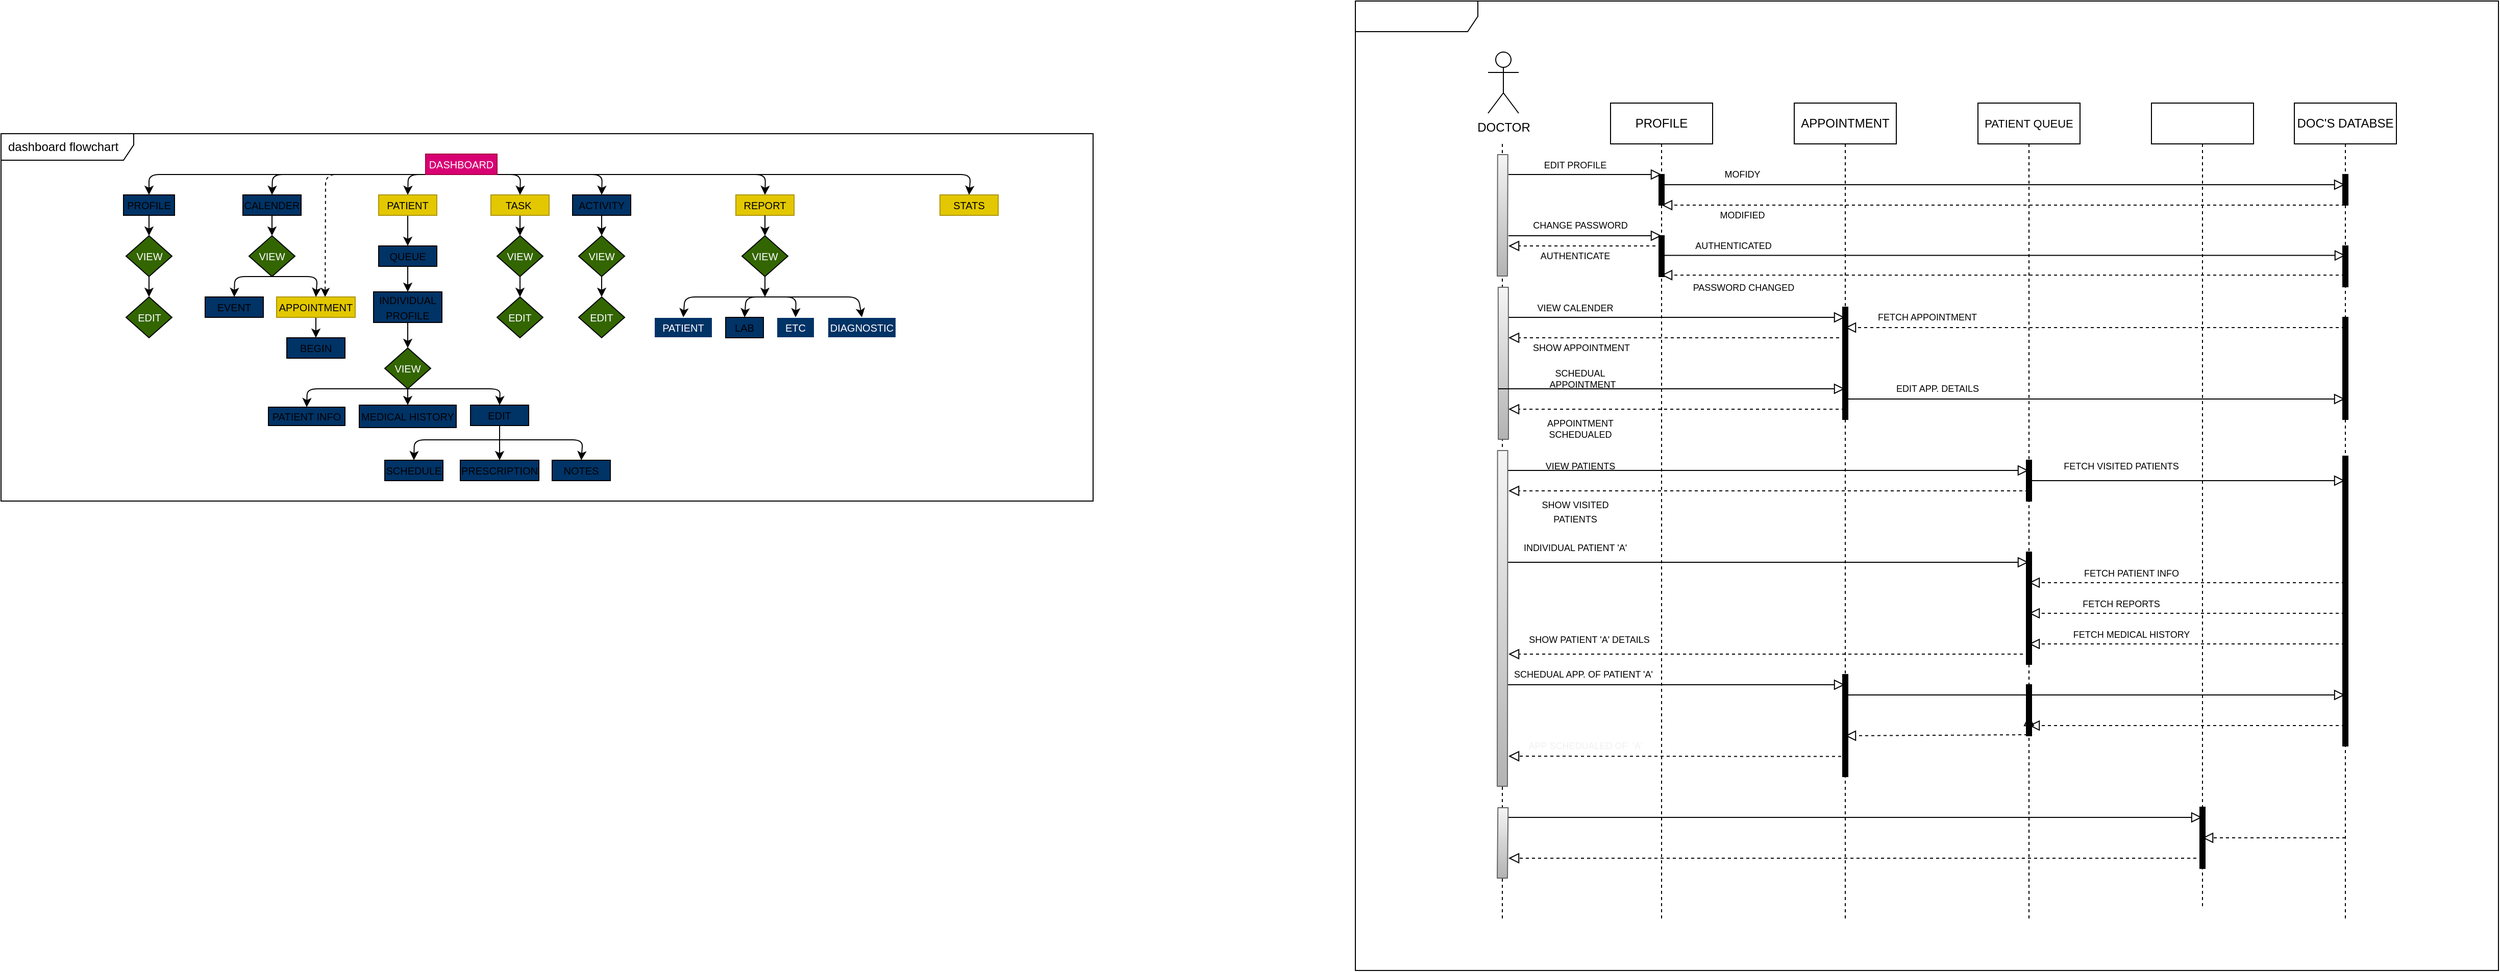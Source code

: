 <mxfile>
    <diagram id="nLoT0ighX-ZYQnMHNk7I" name="Page-1">
        <mxGraphModel dx="2332" dy="2228" grid="1" gridSize="10" guides="1" tooltips="1" connect="1" arrows="1" fold="1" page="0" pageScale="1" pageWidth="963" pageHeight="728" math="0" shadow="0">
            <root>
                <mxCell id="0"/>
                <mxCell id="1" parent="0"/>
                <mxCell id="175" value="" style="group" parent="1" vertex="1" connectable="0">
                    <mxGeometry x="80" y="30" width="1070" height="360" as="geometry"/>
                </mxCell>
                <mxCell id="41" value="" style="group" parent="175" vertex="1" connectable="0">
                    <mxGeometry width="1070" height="360" as="geometry"/>
                </mxCell>
                <mxCell id="12" value="dashboard flowchart" style="shape=umlFrame;whiteSpace=wrap;html=1;width=130;height=26;boundedLbl=1;verticalAlign=middle;align=left;spacingLeft=5;" parent="41" vertex="1">
                    <mxGeometry x="-67" width="1070" height="360" as="geometry"/>
                </mxCell>
                <mxCell id="30" value="&lt;font style=&quot;font-size: 10px;&quot;&gt;PROFILE&lt;/font&gt;" style="rounded=0;whiteSpace=wrap;html=1;fillColor=#003366;" parent="41" vertex="1">
                    <mxGeometry x="53" y="60" width="50" height="20" as="geometry"/>
                </mxCell>
                <mxCell id="37" value="VIEW" style="rhombus;whiteSpace=wrap;html=1;labelBackgroundColor=none;fontSize=10;fontColor=#FFFFFF;fillColor=#336600;" parent="41" vertex="1">
                    <mxGeometry x="55.5" y="100" width="45" height="40" as="geometry"/>
                </mxCell>
                <mxCell id="38" style="edgeStyle=none;html=1;exitX=0.5;exitY=1;exitDx=0;exitDy=0;fontSize=10;fontColor=#FFFFFF;" parent="41" source="30" target="37" edge="1">
                    <mxGeometry relative="1" as="geometry"/>
                </mxCell>
                <mxCell id="39" value="EDIT" style="rhombus;whiteSpace=wrap;html=1;labelBackgroundColor=none;fontSize=10;fontColor=#FFFFFF;fillColor=#336600;" parent="41" vertex="1">
                    <mxGeometry x="55.5" y="160" width="45" height="40" as="geometry"/>
                </mxCell>
                <mxCell id="40" style="edgeStyle=none;html=1;entryX=0.5;entryY=0;entryDx=0;entryDy=0;fontSize=10;fontColor=#FFFFFF;" parent="41" source="37" target="39" edge="1">
                    <mxGeometry relative="1" as="geometry"/>
                </mxCell>
                <mxCell id="43" style="edgeStyle=none;html=1;entryX=0.5;entryY=0;entryDx=0;entryDy=0;fontSize=10;fontColor=#FFFFFF;exitX=0;exitY=1;exitDx=0;exitDy=0;" parent="41" source="42" target="30" edge="1">
                    <mxGeometry relative="1" as="geometry">
                        <mxPoint x="263" y="40" as="sourcePoint"/>
                        <Array as="points">
                            <mxPoint x="78" y="40"/>
                        </Array>
                    </mxGeometry>
                </mxCell>
                <mxCell id="55" style="edgeStyle=none;html=1;exitX=0;exitY=1;exitDx=0;exitDy=0;entryX=0.5;entryY=0;entryDx=0;entryDy=0;fontSize=10;fontColor=#FFFFFF;" parent="41" source="42" target="45" edge="1">
                    <mxGeometry relative="1" as="geometry">
                        <Array as="points">
                            <mxPoint x="199" y="40"/>
                        </Array>
                    </mxGeometry>
                </mxCell>
                <mxCell id="57" style="edgeStyle=none;html=1;exitX=0;exitY=1;exitDx=0;exitDy=0;entryX=0.618;entryY=0.003;entryDx=0;entryDy=0;fontSize=10;fontColor=#FFFFFF;entryPerimeter=0;dashed=1;" parent="41" source="42" target="44" edge="1">
                    <mxGeometry relative="1" as="geometry">
                        <Array as="points">
                            <mxPoint x="251" y="40"/>
                        </Array>
                    </mxGeometry>
                </mxCell>
                <mxCell id="64" style="edgeStyle=none;html=1;exitX=1;exitY=1;exitDx=0;exitDy=0;entryX=0.5;entryY=0;entryDx=0;entryDy=0;fontSize=10;fontColor=#FFFFFF;" parent="41" source="42" target="56" edge="1">
                    <mxGeometry relative="1" as="geometry">
                        <Array as="points">
                            <mxPoint x="332" y="40"/>
                        </Array>
                    </mxGeometry>
                </mxCell>
                <mxCell id="90" style="edgeStyle=none;html=1;exitX=1;exitY=1;exitDx=0;exitDy=0;entryX=0.5;entryY=0;entryDx=0;entryDy=0;fontSize=10;fontColor=#FFFFFF;" parent="41" source="42" target="84" edge="1">
                    <mxGeometry relative="1" as="geometry">
                        <Array as="points">
                            <mxPoint x="442" y="40"/>
                        </Array>
                    </mxGeometry>
                </mxCell>
                <mxCell id="97" style="edgeStyle=none;html=1;exitX=1;exitY=1;exitDx=0;exitDy=0;entryX=0.5;entryY=0;entryDx=0;entryDy=0;fontSize=10;fontColor=#FFFFFF;" parent="41" source="42" target="92" edge="1">
                    <mxGeometry relative="1" as="geometry">
                        <Array as="points">
                            <mxPoint x="522" y="40"/>
                        </Array>
                    </mxGeometry>
                </mxCell>
                <mxCell id="100" style="edgeStyle=none;html=1;exitX=1;exitY=1;exitDx=0;exitDy=0;entryX=0.5;entryY=0;entryDx=0;entryDy=0;fontSize=10;fontColor=#FFFFFF;" parent="41" source="42" target="99" edge="1">
                    <mxGeometry relative="1" as="geometry">
                        <Array as="points">
                            <mxPoint x="682" y="40"/>
                        </Array>
                    </mxGeometry>
                </mxCell>
                <mxCell id="174" style="edgeStyle=none;html=1;exitX=1;exitY=1;exitDx=0;exitDy=0;entryX=0.5;entryY=0;entryDx=0;entryDy=0;fontSize=10;fontColor=#FFFFFF;" parent="41" source="42" target="173" edge="1">
                    <mxGeometry relative="1" as="geometry">
                        <Array as="points">
                            <mxPoint x="883" y="40"/>
                        </Array>
                    </mxGeometry>
                </mxCell>
                <mxCell id="42" value="&lt;span style=&quot;font-size: 10px;&quot;&gt;DASHBOARD&lt;/span&gt;" style="rounded=0;whiteSpace=wrap;html=1;fillColor=#d80073;fontColor=#ffffff;strokeColor=#A50040;" parent="41" vertex="1">
                    <mxGeometry x="349" y="20" width="70" height="20" as="geometry"/>
                </mxCell>
                <mxCell id="54" style="edgeStyle=none;html=1;entryX=0.5;entryY=0;entryDx=0;entryDy=0;fontSize=10;fontColor=#FFFFFF;" parent="41" source="44" target="53" edge="1">
                    <mxGeometry relative="1" as="geometry"/>
                </mxCell>
                <mxCell id="44" value="&lt;font style=&quot;font-size: 10px;&quot;&gt;APPOINTMENT&lt;/font&gt;" style="rounded=0;whiteSpace=wrap;html=1;fillColor=#e3c800;fontColor=#000000;strokeColor=#B09500;" parent="41" vertex="1">
                    <mxGeometry x="203" y="160" width="77" height="20" as="geometry"/>
                </mxCell>
                <mxCell id="48" style="edgeStyle=none;html=1;exitX=0.5;exitY=1;exitDx=0;exitDy=0;entryX=0.5;entryY=0;entryDx=0;entryDy=0;fontSize=10;fontColor=#FFFFFF;" parent="41" source="45" target="46" edge="1">
                    <mxGeometry relative="1" as="geometry"/>
                </mxCell>
                <mxCell id="45" value="&lt;span style=&quot;font-size: 10px;&quot;&gt;CALENDER&lt;/span&gt;" style="rounded=0;whiteSpace=wrap;html=1;fillColor=#003366;" parent="41" vertex="1">
                    <mxGeometry x="170" y="60" width="57" height="20" as="geometry"/>
                </mxCell>
                <mxCell id="51" style="edgeStyle=none;html=1;entryX=0.5;entryY=0;entryDx=0;entryDy=0;fontSize=10;fontColor=#FFFFFF;exitX=0.5;exitY=1;exitDx=0;exitDy=0;" parent="41" source="46" target="49" edge="1">
                    <mxGeometry relative="1" as="geometry">
                        <Array as="points">
                            <mxPoint x="162" y="140"/>
                        </Array>
                    </mxGeometry>
                </mxCell>
                <mxCell id="52" style="edgeStyle=none;html=1;entryX=0.5;entryY=0;entryDx=0;entryDy=0;fontSize=10;fontColor=#FFFFFF;exitX=0.5;exitY=1;exitDx=0;exitDy=0;" parent="41" source="46" target="44" edge="1">
                    <mxGeometry relative="1" as="geometry">
                        <Array as="points">
                            <mxPoint x="243" y="140"/>
                        </Array>
                    </mxGeometry>
                </mxCell>
                <mxCell id="46" value="VIEW" style="rhombus;whiteSpace=wrap;html=1;labelBackgroundColor=none;fontSize=10;fontColor=#FFFFFF;fillColor=#336600;" parent="41" vertex="1">
                    <mxGeometry x="176" y="100" width="45" height="40" as="geometry"/>
                </mxCell>
                <mxCell id="49" value="&lt;span style=&quot;font-size: 10px;&quot;&gt;EVENT&lt;/span&gt;" style="rounded=0;whiteSpace=wrap;html=1;fillColor=#003366;" parent="41" vertex="1">
                    <mxGeometry x="133" y="160" width="57" height="20" as="geometry"/>
                </mxCell>
                <mxCell id="53" value="&lt;span style=&quot;font-size: 10px;&quot;&gt;BEGIN&lt;/span&gt;" style="rounded=0;whiteSpace=wrap;html=1;fillColor=#003366;" parent="41" vertex="1">
                    <mxGeometry x="213" y="200" width="57" height="20" as="geometry"/>
                </mxCell>
                <mxCell id="61" style="edgeStyle=none;html=1;exitX=0.5;exitY=1;exitDx=0;exitDy=0;entryX=0.5;entryY=0;entryDx=0;entryDy=0;fontSize=10;fontColor=#FFFFFF;" parent="41" source="56" target="58" edge="1">
                    <mxGeometry relative="1" as="geometry"/>
                </mxCell>
                <mxCell id="56" value="&lt;span style=&quot;font-size: 10px;&quot;&gt;PATIENT&lt;/span&gt;" style="rounded=0;whiteSpace=wrap;html=1;fillColor=#e3c800;fontColor=#000000;strokeColor=#B09500;" parent="41" vertex="1">
                    <mxGeometry x="303" y="60" width="57" height="20" as="geometry"/>
                </mxCell>
                <mxCell id="63" style="edgeStyle=none;html=1;exitX=0.5;exitY=1;exitDx=0;exitDy=0;entryX=0.5;entryY=0;entryDx=0;entryDy=0;fontSize=10;fontColor=#FFFFFF;" parent="41" source="58" target="59" edge="1">
                    <mxGeometry relative="1" as="geometry"/>
                </mxCell>
                <mxCell id="58" value="&lt;font style=&quot;font-size: 10px;&quot;&gt;QUEUE&lt;/font&gt;" style="rounded=0;whiteSpace=wrap;html=1;fillColor=#003366;" parent="41" vertex="1">
                    <mxGeometry x="303" y="110" width="57" height="20" as="geometry"/>
                </mxCell>
                <mxCell id="68" style="edgeStyle=none;html=1;exitX=0.5;exitY=1;exitDx=0;exitDy=0;entryX=0.5;entryY=0;entryDx=0;entryDy=0;fontSize=10;fontColor=#FFFFFF;" parent="41" source="59" target="67" edge="1">
                    <mxGeometry relative="1" as="geometry"/>
                </mxCell>
                <mxCell id="59" value="&lt;font style=&quot;font-size: 10px;&quot;&gt;INDIVIDUAL PROFILE&lt;/font&gt;" style="rounded=0;whiteSpace=wrap;html=1;fillColor=#003366;" parent="41" vertex="1">
                    <mxGeometry x="298" y="155" width="67" height="30" as="geometry"/>
                </mxCell>
                <mxCell id="70" style="edgeStyle=none;html=1;exitX=0.5;exitY=1;exitDx=0;exitDy=0;entryX=0.5;entryY=0;entryDx=0;entryDy=0;fontSize=10;fontColor=#FFFFFF;" parent="41" source="67" target="69" edge="1">
                    <mxGeometry relative="1" as="geometry">
                        <Array as="points">
                            <mxPoint x="233" y="250"/>
                        </Array>
                    </mxGeometry>
                </mxCell>
                <mxCell id="73" style="edgeStyle=none;html=1;exitX=0.5;exitY=1;exitDx=0;exitDy=0;entryX=0.5;entryY=0;entryDx=0;entryDy=0;fontSize=10;fontColor=#FFFFFF;" parent="41" source="67" target="71" edge="1">
                    <mxGeometry relative="1" as="geometry"/>
                </mxCell>
                <mxCell id="76" style="edgeStyle=none;html=1;exitX=0.5;exitY=1;exitDx=0;exitDy=0;entryX=0.5;entryY=0;entryDx=0;entryDy=0;fontSize=10;fontColor=#FFFFFF;" parent="41" source="67" target="75" edge="1">
                    <mxGeometry relative="1" as="geometry">
                        <Array as="points">
                            <mxPoint x="422" y="250"/>
                        </Array>
                    </mxGeometry>
                </mxCell>
                <mxCell id="67" value="VIEW" style="rhombus;whiteSpace=wrap;html=1;labelBackgroundColor=none;fontSize=10;fontColor=#FFFFFF;fillColor=#336600;" parent="41" vertex="1">
                    <mxGeometry x="309" y="210" width="45" height="40" as="geometry"/>
                </mxCell>
                <mxCell id="69" value="&lt;span style=&quot;font-size: 10px;&quot;&gt;PATIENT INFO&lt;/span&gt;" style="rounded=0;whiteSpace=wrap;html=1;fillColor=#003366;" parent="41" vertex="1">
                    <mxGeometry x="195" y="268" width="75" height="18" as="geometry"/>
                </mxCell>
                <mxCell id="71" value="&lt;span style=&quot;font-size: 10px;&quot;&gt;MEDICAL HISTORY&lt;/span&gt;" style="rounded=0;whiteSpace=wrap;html=1;fillColor=#003366;" parent="41" vertex="1">
                    <mxGeometry x="284" y="266" width="95" height="22" as="geometry"/>
                </mxCell>
                <mxCell id="80" style="edgeStyle=none;html=1;entryX=0.5;entryY=0;entryDx=0;entryDy=0;fontSize=10;fontColor=#FFFFFF;" parent="41" target="77" edge="1">
                    <mxGeometry relative="1" as="geometry">
                        <mxPoint x="423" y="300" as="sourcePoint"/>
                        <Array as="points">
                            <mxPoint x="338" y="300"/>
                        </Array>
                    </mxGeometry>
                </mxCell>
                <mxCell id="82" style="edgeStyle=none;html=1;entryX=0.5;entryY=0;entryDx=0;entryDy=0;fontSize=10;fontColor=#FFFFFF;" parent="41" target="79" edge="1">
                    <mxGeometry relative="1" as="geometry">
                        <mxPoint x="422" y="300" as="sourcePoint"/>
                        <Array as="points">
                            <mxPoint x="503" y="300"/>
                        </Array>
                    </mxGeometry>
                </mxCell>
                <mxCell id="83" style="edgeStyle=none;html=1;exitX=0.5;exitY=1;exitDx=0;exitDy=0;entryX=0.5;entryY=0;entryDx=0;entryDy=0;fontSize=10;fontColor=#FFFFFF;" parent="41" source="75" target="78" edge="1">
                    <mxGeometry relative="1" as="geometry"/>
                </mxCell>
                <mxCell id="75" value="&lt;span style=&quot;font-size: 10px;&quot;&gt;EDIT&lt;/span&gt;" style="rounded=0;whiteSpace=wrap;html=1;fillColor=#003366;" parent="41" vertex="1">
                    <mxGeometry x="393" y="266" width="57" height="20" as="geometry"/>
                </mxCell>
                <mxCell id="77" value="&lt;span style=&quot;font-size: 10px;&quot;&gt;SCHEDULE&lt;/span&gt;" style="rounded=0;whiteSpace=wrap;html=1;fillColor=#003366;" parent="41" vertex="1">
                    <mxGeometry x="309" y="320" width="57" height="20" as="geometry"/>
                </mxCell>
                <mxCell id="78" value="&lt;span style=&quot;font-size: 10px;&quot;&gt;PRESCRIPTION&lt;/span&gt;" style="rounded=0;whiteSpace=wrap;html=1;fillColor=#003366;" parent="41" vertex="1">
                    <mxGeometry x="383" y="320" width="77" height="20" as="geometry"/>
                </mxCell>
                <mxCell id="79" value="&lt;span style=&quot;font-size: 10px;&quot;&gt;NOTES&lt;/span&gt;" style="rounded=0;whiteSpace=wrap;html=1;fillColor=#003366;" parent="41" vertex="1">
                    <mxGeometry x="473" y="320" width="57" height="20" as="geometry"/>
                </mxCell>
                <mxCell id="87" style="edgeStyle=none;html=1;exitX=0.5;exitY=1;exitDx=0;exitDy=0;fontSize=10;fontColor=#FFFFFF;" parent="41" source="84" target="85" edge="1">
                    <mxGeometry relative="1" as="geometry"/>
                </mxCell>
                <mxCell id="84" value="&lt;span style=&quot;font-size: 10px;&quot;&gt;TASK&amp;nbsp;&lt;/span&gt;" style="rounded=0;whiteSpace=wrap;html=1;fillColor=#e3c800;fontColor=#000000;strokeColor=#B09500;" parent="41" vertex="1">
                    <mxGeometry x="413" y="60" width="57" height="20" as="geometry"/>
                </mxCell>
                <mxCell id="89" style="edgeStyle=none;html=1;exitX=0.5;exitY=1;exitDx=0;exitDy=0;entryX=0.5;entryY=0;entryDx=0;entryDy=0;fontSize=10;fontColor=#FFFFFF;" parent="41" source="85" target="88" edge="1">
                    <mxGeometry relative="1" as="geometry"/>
                </mxCell>
                <mxCell id="85" value="VIEW" style="rhombus;whiteSpace=wrap;html=1;labelBackgroundColor=none;fontSize=10;fontColor=#FFFFFF;fillColor=#336600;" parent="41" vertex="1">
                    <mxGeometry x="419" y="100" width="45" height="40" as="geometry"/>
                </mxCell>
                <mxCell id="88" value="EDIT" style="rhombus;whiteSpace=wrap;html=1;labelBackgroundColor=none;fontSize=10;fontColor=#FFFFFF;fillColor=#336600;" parent="41" vertex="1">
                    <mxGeometry x="419" y="160" width="45" height="40" as="geometry"/>
                </mxCell>
                <mxCell id="95" style="edgeStyle=none;html=1;exitX=0.5;exitY=1;exitDx=0;exitDy=0;fontSize=10;fontColor=#FFFFFF;" parent="41" source="92" target="93" edge="1">
                    <mxGeometry relative="1" as="geometry"/>
                </mxCell>
                <mxCell id="92" value="&lt;span style=&quot;font-size: 10px;&quot;&gt;ACTIVITY&lt;/span&gt;" style="rounded=0;whiteSpace=wrap;html=1;fillColor=#003366;" parent="41" vertex="1">
                    <mxGeometry x="493" y="60" width="57" height="20" as="geometry"/>
                </mxCell>
                <mxCell id="96" style="edgeStyle=none;html=1;exitX=0.5;exitY=1;exitDx=0;exitDy=0;entryX=0.5;entryY=0;entryDx=0;entryDy=0;fontSize=10;fontColor=#FFFFFF;" parent="41" source="93" target="94" edge="1">
                    <mxGeometry relative="1" as="geometry"/>
                </mxCell>
                <mxCell id="93" value="VIEW" style="rhombus;whiteSpace=wrap;html=1;labelBackgroundColor=none;fontSize=10;fontColor=#FFFFFF;fillColor=#336600;" parent="41" vertex="1">
                    <mxGeometry x="499" y="100" width="45" height="40" as="geometry"/>
                </mxCell>
                <mxCell id="94" value="EDIT" style="rhombus;whiteSpace=wrap;html=1;labelBackgroundColor=none;fontSize=10;fontColor=#FFFFFF;fillColor=#336600;" parent="41" vertex="1">
                    <mxGeometry x="499" y="160" width="45" height="40" as="geometry"/>
                </mxCell>
                <mxCell id="163" style="edgeStyle=none;html=1;entryX=0.5;entryY=0;entryDx=0;entryDy=0;fontSize=10;fontColor=#FFFFFF;" parent="41" target="158" edge="1">
                    <mxGeometry relative="1" as="geometry">
                        <mxPoint x="683" y="160" as="sourcePoint"/>
                        <Array as="points">
                            <mxPoint x="603" y="160"/>
                        </Array>
                    </mxGeometry>
                </mxCell>
                <mxCell id="164" style="edgeStyle=none;html=1;entryX=0.5;entryY=0;entryDx=0;entryDy=0;fontSize=10;fontColor=#FFFFFF;" parent="41" target="159" edge="1">
                    <mxGeometry relative="1" as="geometry">
                        <mxPoint x="682" y="160" as="sourcePoint"/>
                        <Array as="points">
                            <mxPoint x="773" y="160"/>
                        </Array>
                    </mxGeometry>
                </mxCell>
                <mxCell id="165" style="edgeStyle=none;html=1;entryX=0.5;entryY=0;entryDx=0;entryDy=0;fontSize=10;fontColor=#FFFFFF;" parent="41" target="101" edge="1">
                    <mxGeometry relative="1" as="geometry">
                        <mxPoint x="683" y="160" as="sourcePoint"/>
                        <Array as="points">
                            <mxPoint x="663" y="160"/>
                        </Array>
                    </mxGeometry>
                </mxCell>
                <mxCell id="166" style="edgeStyle=none;html=1;entryX=0.5;entryY=0;entryDx=0;entryDy=0;fontSize=10;fontColor=#FFFFFF;" parent="41" target="160" edge="1">
                    <mxGeometry relative="1" as="geometry">
                        <mxPoint x="683" y="160" as="sourcePoint"/>
                        <Array as="points">
                            <mxPoint x="712" y="160"/>
                        </Array>
                    </mxGeometry>
                </mxCell>
                <mxCell id="99" value="&lt;span style=&quot;font-size: 10px;&quot;&gt;REPORT&lt;/span&gt;" style="rounded=0;whiteSpace=wrap;html=1;fillColor=#e3c800;fontColor=#000000;strokeColor=#B09500;" parent="41" vertex="1">
                    <mxGeometry x="653" y="60" width="57" height="20" as="geometry"/>
                </mxCell>
                <mxCell id="101" value="&lt;span style=&quot;font-size: 10px;&quot;&gt;LAB&lt;/span&gt;" style="rounded=0;whiteSpace=wrap;html=1;fillColor=#003366;" parent="41" vertex="1">
                    <mxGeometry x="643" y="180" width="37" height="20" as="geometry"/>
                </mxCell>
                <mxCell id="158" value="&lt;span style=&quot;font-size: 10px;&quot;&gt;&lt;font color=&quot;#ffffff&quot;&gt;PATIENT&lt;/font&gt;&lt;/span&gt;" style="rounded=0;whiteSpace=wrap;html=1;fillColor=#003366;fontColor=#000000;strokeColor=#FFFFFF;" parent="41" vertex="1">
                    <mxGeometry x="573" y="180" width="57" height="20" as="geometry"/>
                </mxCell>
                <mxCell id="159" value="&lt;font color=&quot;#ffffff&quot;&gt;&lt;span style=&quot;font-size: 10px;&quot;&gt;DIAGNOSTIC&lt;/span&gt;&lt;/font&gt;" style="rounded=0;whiteSpace=wrap;html=1;fillColor=#003366;fontColor=#000000;strokeColor=#FFFFFF;" parent="41" vertex="1">
                    <mxGeometry x="743" y="180" width="67" height="20" as="geometry"/>
                </mxCell>
                <mxCell id="160" value="&lt;font color=&quot;#ffffff&quot;&gt;&lt;span style=&quot;font-size: 10px;&quot;&gt;ETC&lt;/span&gt;&lt;/font&gt;" style="rounded=0;whiteSpace=wrap;html=1;fillColor=#003366;fontColor=#000000;strokeColor=#FFFFFF;" parent="41" vertex="1">
                    <mxGeometry x="693" y="180" width="37" height="20" as="geometry"/>
                </mxCell>
                <mxCell id="169" value="VIEW" style="rhombus;whiteSpace=wrap;html=1;labelBackgroundColor=none;fontSize=10;fontColor=#FFFFFF;fillColor=#336600;" parent="41" vertex="1">
                    <mxGeometry x="659" y="100" width="45" height="40" as="geometry"/>
                </mxCell>
                <mxCell id="173" value="&lt;span style=&quot;font-size: 10px;&quot;&gt;STATS&lt;/span&gt;" style="rounded=0;whiteSpace=wrap;html=1;fillColor=#e3c800;fontColor=#000000;strokeColor=#B09500;" parent="41" vertex="1">
                    <mxGeometry x="853" y="60" width="57" height="20" as="geometry"/>
                </mxCell>
                <mxCell id="168" style="edgeStyle=none;html=1;exitX=0.5;exitY=1;exitDx=0;exitDy=0;fontSize=10;fontColor=#FFFFFF;" parent="175" source="99" edge="1">
                    <mxGeometry relative="1" as="geometry">
                        <mxPoint x="681.5" y="100" as="targetPoint"/>
                    </mxGeometry>
                </mxCell>
                <mxCell id="172" style="edgeStyle=none;html=1;exitX=0.5;exitY=1;exitDx=0;exitDy=0;fontSize=10;fontColor=#FFFFFF;" parent="175" source="169" edge="1">
                    <mxGeometry relative="1" as="geometry">
                        <mxPoint x="681.5" y="160" as="targetPoint"/>
                    </mxGeometry>
                </mxCell>
                <mxCell id="342" value="" style="group" vertex="1" connectable="0" parent="1">
                    <mxGeometry x="1340" y="-100" width="1120" height="950" as="geometry"/>
                </mxCell>
                <mxCell id="190" value="PROFILE" style="shape=umlLifeline;perimeter=lifelinePerimeter;whiteSpace=wrap;html=1;container=1;collapsible=0;recursiveResize=0;outlineConnect=0;" vertex="1" parent="342">
                    <mxGeometry x="250" y="100" width="100" height="800" as="geometry"/>
                </mxCell>
                <mxCell id="207" value="" style="endArrow=block;startArrow=none;endFill=0;startFill=0;endSize=8;html=1;verticalAlign=bottom;dashed=1;labelBackgroundColor=none;fontSize=9;" edge="1" parent="190" source="193">
                    <mxGeometry width="160" relative="1" as="geometry">
                        <mxPoint x="210" y="100" as="sourcePoint"/>
                        <mxPoint x="50" y="100" as="targetPoint"/>
                    </mxGeometry>
                </mxCell>
                <mxCell id="215" value="" style="endArrow=block;startArrow=none;endFill=0;startFill=0;endSize=8;html=1;verticalAlign=bottom;dashed=1;labelBackgroundColor=none;fontSize=9;" edge="1" parent="190">
                    <mxGeometry width="160" relative="1" as="geometry">
                        <mxPoint x="50" y="140" as="sourcePoint"/>
                        <mxPoint x="-100" y="140" as="targetPoint"/>
                    </mxGeometry>
                </mxCell>
                <mxCell id="228" value="" style="html=1;points=[];perimeter=orthogonalPerimeter;fillColor=strokeColor;fontSize=9;" vertex="1" parent="190">
                    <mxGeometry x="47.5" y="70" width="5" height="30" as="geometry"/>
                </mxCell>
                <mxCell id="230" value="" style="html=1;points=[];perimeter=orthogonalPerimeter;fillColor=strokeColor;fontSize=9;" vertex="1" parent="190">
                    <mxGeometry x="47.5" y="130" width="5" height="40" as="geometry"/>
                </mxCell>
                <mxCell id="245" value="" style="endArrow=block;startArrow=none;endFill=0;startFill=0;endSize=8;html=1;verticalAlign=bottom;dashed=1;labelBackgroundColor=none;fontSize=9;fillColor=none;" edge="1" parent="190">
                    <mxGeometry width="160" relative="1" as="geometry">
                        <mxPoint x="230" y="230" as="sourcePoint"/>
                        <mxPoint x="-100" y="230" as="targetPoint"/>
                    </mxGeometry>
                </mxCell>
                <mxCell id="247" value="SHOW APPOINTMENT" style="edgeLabel;html=1;align=center;verticalAlign=middle;resizable=0;points=[];fontSize=9;" vertex="1" connectable="0" parent="245">
                    <mxGeometry x="0.615" y="4" relative="1" as="geometry">
                        <mxPoint x="7" y="6" as="offset"/>
                    </mxGeometry>
                </mxCell>
                <mxCell id="250" value="SCHEDUAL&amp;nbsp;&lt;br&gt;&amp;nbsp;APPOINTMENT" style="edgeLabel;html=1;align=center;verticalAlign=middle;resizable=0;points=[];fontSize=9;" vertex="1" connectable="0" parent="245">
                    <mxGeometry x="0.615" y="4" relative="1" as="geometry">
                        <mxPoint x="7" y="36" as="offset"/>
                    </mxGeometry>
                </mxCell>
                <mxCell id="193" value="DOC'S DATABSE" style="shape=umlLifeline;perimeter=lifelinePerimeter;whiteSpace=wrap;html=1;container=1;collapsible=0;recursiveResize=0;outlineConnect=0;" vertex="1" parent="342">
                    <mxGeometry x="920" y="100" width="100" height="800" as="geometry"/>
                </mxCell>
                <mxCell id="218" value="" style="endArrow=block;startArrow=none;endFill=0;startFill=0;endSize=8;html=1;verticalAlign=bottom;labelBackgroundColor=none;" edge="1" parent="193" source="190">
                    <mxGeometry width="160" relative="1" as="geometry">
                        <mxPoint x="-110" y="149.29" as="sourcePoint"/>
                        <mxPoint x="50" y="149.29" as="targetPoint"/>
                    </mxGeometry>
                </mxCell>
                <mxCell id="229" value="" style="html=1;points=[];perimeter=orthogonalPerimeter;fillColor=strokeColor;fontSize=9;" vertex="1" parent="193">
                    <mxGeometry x="47.5" y="70" width="5" height="30" as="geometry"/>
                </mxCell>
                <mxCell id="317" value="" style="html=1;points=[];perimeter=orthogonalPerimeter;fillColor=strokeColor;fontSize=12;fontColor=#FFFFFF;" vertex="1" parent="193">
                    <mxGeometry x="47.5" y="140" width="5" height="40" as="geometry"/>
                </mxCell>
                <mxCell id="319" value="" style="html=1;points=[];perimeter=orthogonalPerimeter;fillColor=strokeColor;fontSize=12;fontColor=#FFFFFF;" vertex="1" parent="193">
                    <mxGeometry x="47.5" y="210" width="5" height="100" as="geometry"/>
                </mxCell>
                <mxCell id="322" value="" style="html=1;points=[];perimeter=orthogonalPerimeter;fillColor=strokeColor;fontSize=12;fontColor=#FFFFFF;" vertex="1" parent="193">
                    <mxGeometry x="47.5" y="346" width="5" height="284" as="geometry"/>
                </mxCell>
                <mxCell id="194" value="" style="group" vertex="1" connectable="0" parent="342">
                    <mxGeometry x="130" y="50" width="30" height="410" as="geometry"/>
                </mxCell>
                <mxCell id="188" style="edgeStyle=none;html=1;endArrow=none;endFill=0;dashed=1;" edge="1" parent="194">
                    <mxGeometry relative="1" as="geometry">
                        <mxPoint x="14" y="850" as="targetPoint"/>
                        <mxPoint x="14" y="90" as="sourcePoint"/>
                    </mxGeometry>
                </mxCell>
                <mxCell id="185" value="DOCTOR" style="shape=umlActor;verticalLabelPosition=bottom;verticalAlign=top;html=1;" vertex="1" parent="194">
                    <mxGeometry width="30" height="60" as="geometry"/>
                </mxCell>
                <mxCell id="210" value="" style="edgeStyle=none;orthogonalLoop=1;jettySize=auto;html=1;shape=flexArrow;rounded=1;startSize=8;endSize=8;fontSize=9;endArrow=none;endFill=0;fillColor=#f5f5f5;gradientColor=#b3b3b3;strokeColor=#666666;" edge="1" parent="194">
                    <mxGeometry width="100" relative="1" as="geometry">
                        <mxPoint x="14.38" y="100" as="sourcePoint"/>
                        <mxPoint x="14" y="220" as="targetPoint"/>
                        <Array as="points"/>
                    </mxGeometry>
                </mxCell>
                <mxCell id="239" value="" style="endArrow=block;startArrow=none;endFill=0;startFill=0;endSize=8;html=1;verticalAlign=bottom;labelBackgroundColor=none;fontSize=12;fillColor=none;" edge="1" parent="194" target="237">
                    <mxGeometry width="160" relative="1" as="geometry">
                        <mxPoint x="10" y="260" as="sourcePoint"/>
                        <mxPoint x="170" y="260" as="targetPoint"/>
                    </mxGeometry>
                </mxCell>
                <mxCell id="248" value="" style="edgeStyle=none;orthogonalLoop=1;jettySize=auto;html=1;shape=flexArrow;rounded=1;startSize=8;endSize=8;fontSize=9;endArrow=none;endFill=0;fillColor=#f5f5f5;gradientColor=#b3b3b3;strokeColor=#666666;" edge="1" parent="194">
                    <mxGeometry width="100" relative="1" as="geometry">
                        <mxPoint x="14.9" y="230" as="sourcePoint"/>
                        <mxPoint x="15" y="380" as="targetPoint"/>
                        <Array as="points"/>
                    </mxGeometry>
                </mxCell>
                <mxCell id="249" value="" style="endArrow=block;startArrow=none;endFill=0;startFill=0;endSize=8;html=1;verticalAlign=bottom;labelBackgroundColor=none;fontSize=9;fillColor=none;" edge="1" parent="194" target="237">
                    <mxGeometry width="160" relative="1" as="geometry">
                        <mxPoint x="10" y="330" as="sourcePoint"/>
                        <mxPoint x="170" y="310" as="targetPoint"/>
                    </mxGeometry>
                </mxCell>
                <mxCell id="265" value="" style="endArrow=block;startArrow=none;endFill=0;startFill=0;endSize=8;html=1;verticalAlign=bottom;labelBackgroundColor=none;fontSize=9;fillColor=none;" edge="1" parent="194" target="262">
                    <mxGeometry width="160" relative="1" as="geometry">
                        <mxPoint x="10" y="410" as="sourcePoint"/>
                        <mxPoint x="170" y="410" as="targetPoint"/>
                    </mxGeometry>
                </mxCell>
                <mxCell id="275" value="" style="endArrow=block;startArrow=none;endFill=0;startFill=0;endSize=8;html=1;verticalAlign=bottom;labelBackgroundColor=none;fontSize=11;fillColor=none;" edge="1" parent="194" target="262">
                    <mxGeometry width="160" relative="1" as="geometry">
                        <mxPoint x="10" y="500" as="sourcePoint"/>
                        <mxPoint x="160" y="500" as="targetPoint"/>
                    </mxGeometry>
                </mxCell>
                <mxCell id="294" value="" style="endArrow=block;startArrow=none;endFill=0;startFill=0;endSize=8;html=1;verticalAlign=bottom;labelBackgroundColor=none;fontSize=9;fillColor=none;" edge="1" parent="194" target="237">
                    <mxGeometry width="160" relative="1" as="geometry">
                        <mxPoint x="10" y="620" as="sourcePoint"/>
                        <mxPoint x="170" y="620" as="targetPoint"/>
                    </mxGeometry>
                </mxCell>
                <mxCell id="335" value="" style="edgeStyle=none;orthogonalLoop=1;jettySize=auto;html=1;shape=flexArrow;rounded=1;startSize=8;endSize=8;fontSize=9;endArrow=none;endFill=0;fillColor=#f5f5f5;gradientColor=#b3b3b3;strokeColor=#666666;" edge="1" parent="194">
                    <mxGeometry width="100" relative="1" as="geometry">
                        <mxPoint x="14.66" y="740.0" as="sourcePoint"/>
                        <mxPoint x="14" y="810" as="targetPoint"/>
                        <Array as="points"/>
                    </mxGeometry>
                </mxCell>
                <mxCell id="202" value="" style="endArrow=block;startArrow=none;endFill=0;startFill=0;endSize=8;html=1;verticalAlign=bottom;labelBackgroundColor=none;" edge="1" parent="342">
                    <mxGeometry width="160" relative="1" as="geometry">
                        <mxPoint x="150" y="170" as="sourcePoint"/>
                        <mxPoint x="300" y="170" as="targetPoint"/>
                    </mxGeometry>
                </mxCell>
                <mxCell id="203" value="&lt;font style=&quot;font-size: 9px;&quot;&gt;EDIT PROFILE&lt;/font&gt;" style="text;html=1;align=center;verticalAlign=middle;resizable=0;points=[];autosize=1;strokeColor=none;fillColor=none;" vertex="1" parent="342">
                    <mxGeometry x="175" y="145" width="80" height="30" as="geometry"/>
                </mxCell>
                <mxCell id="205" value="" style="endArrow=block;startArrow=none;endFill=0;startFill=0;endSize=8;html=1;verticalAlign=bottom;labelBackgroundColor=none;" edge="1" parent="342" target="193">
                    <mxGeometry width="160" relative="1" as="geometry">
                        <mxPoint x="300" y="180" as="sourcePoint"/>
                        <mxPoint x="460" y="180" as="targetPoint"/>
                    </mxGeometry>
                </mxCell>
                <mxCell id="206" value="MOFIDY&amp;nbsp;" style="text;html=1;align=center;verticalAlign=middle;resizable=0;points=[];autosize=1;strokeColor=none;fillColor=none;fontSize=9;" vertex="1" parent="342">
                    <mxGeometry x="350" y="160" width="60" height="20" as="geometry"/>
                </mxCell>
                <mxCell id="209" value="MODIFIED&amp;nbsp;" style="text;html=1;align=center;verticalAlign=middle;resizable=0;points=[];autosize=1;strokeColor=none;fillColor=none;fontSize=9;" vertex="1" parent="342">
                    <mxGeometry x="345" y="200" width="70" height="20" as="geometry"/>
                </mxCell>
                <mxCell id="212" value="" style="endArrow=block;startArrow=none;endFill=0;startFill=0;endSize=8;html=1;verticalAlign=bottom;labelBackgroundColor=none;" edge="1" parent="342">
                    <mxGeometry width="160" relative="1" as="geometry">
                        <mxPoint x="150" y="230" as="sourcePoint"/>
                        <mxPoint x="300" y="230" as="targetPoint"/>
                    </mxGeometry>
                </mxCell>
                <mxCell id="213" value="CHANGE PASSWORD" style="text;html=1;align=center;verticalAlign=middle;resizable=0;points=[];autosize=1;strokeColor=none;fillColor=none;fontSize=9;" vertex="1" parent="342">
                    <mxGeometry x="160" y="210" width="120" height="20" as="geometry"/>
                </mxCell>
                <mxCell id="217" value="AUTHENTICATE" style="text;html=1;align=center;verticalAlign=middle;resizable=0;points=[];autosize=1;strokeColor=none;fillColor=none;fontSize=9;" vertex="1" parent="342">
                    <mxGeometry x="170" y="240" width="90" height="20" as="geometry"/>
                </mxCell>
                <mxCell id="219" value="AUTHENTICATED" style="text;html=1;align=center;verticalAlign=middle;resizable=0;points=[];autosize=1;strokeColor=none;fillColor=none;fontSize=9;" vertex="1" parent="342">
                    <mxGeometry x="320" y="230" width="100" height="20" as="geometry"/>
                </mxCell>
                <mxCell id="222" value="" style="endArrow=block;startArrow=none;endFill=0;startFill=0;endSize=8;html=1;verticalAlign=bottom;dashed=1;labelBackgroundColor=none;fontSize=9;fillColor=none;" edge="1" parent="342" source="193">
                    <mxGeometry width="160" relative="1" as="geometry">
                        <mxPoint x="460" y="268.57" as="sourcePoint"/>
                        <mxPoint x="300" y="268.57" as="targetPoint"/>
                    </mxGeometry>
                </mxCell>
                <mxCell id="223" value="PASSWORD CHANGED" style="text;html=1;align=center;verticalAlign=middle;resizable=0;points=[];autosize=1;strokeColor=none;fillColor=none;fontSize=9;" vertex="1" parent="342">
                    <mxGeometry x="320" y="271" width="120" height="20" as="geometry"/>
                </mxCell>
                <mxCell id="237" value="&lt;font style=&quot;font-size: 12px;&quot;&gt;APPOINTMENT&lt;/font&gt;" style="shape=umlLifeline;perimeter=lifelinePerimeter;whiteSpace=wrap;html=1;container=1;collapsible=0;recursiveResize=0;outlineConnect=0;fontSize=9;" vertex="1" parent="342">
                    <mxGeometry x="430" y="100" width="100" height="800" as="geometry"/>
                </mxCell>
                <mxCell id="243" value="" style="endArrow=block;startArrow=none;endFill=0;startFill=0;endSize=8;html=1;verticalAlign=bottom;dashed=1;labelBackgroundColor=none;fontSize=9;fillColor=none;" edge="1" parent="237" source="193">
                    <mxGeometry width="160" relative="1" as="geometry">
                        <mxPoint x="210" y="220" as="sourcePoint"/>
                        <mxPoint x="50" y="220" as="targetPoint"/>
                    </mxGeometry>
                </mxCell>
                <mxCell id="251" value="" style="endArrow=block;startArrow=none;endFill=0;startFill=0;endSize=8;html=1;verticalAlign=bottom;labelBackgroundColor=none;fontSize=9;fillColor=none;" edge="1" parent="237" target="193">
                    <mxGeometry width="160" relative="1" as="geometry">
                        <mxPoint x="50" y="290" as="sourcePoint"/>
                        <mxPoint x="210" y="290" as="targetPoint"/>
                    </mxGeometry>
                </mxCell>
                <mxCell id="260" value="" style="html=1;points=[];perimeter=orthogonalPerimeter;fillColor=strokeColor;fontSize=9;" vertex="1" parent="237">
                    <mxGeometry x="47.5" y="200" width="5" height="110" as="geometry"/>
                </mxCell>
                <mxCell id="287" value="" style="endArrow=block;startArrow=none;endFill=0;startFill=0;endSize=8;html=1;verticalAlign=bottom;dashed=1;labelBackgroundColor=none;fontSize=11;fillColor=none;" edge="1" parent="237">
                    <mxGeometry width="160" relative="1" as="geometry">
                        <mxPoint x="230" y="540" as="sourcePoint"/>
                        <mxPoint x="-280" y="540" as="targetPoint"/>
                    </mxGeometry>
                </mxCell>
                <mxCell id="300" value="" style="endArrow=block;startArrow=none;endFill=0;startFill=0;endSize=8;html=1;verticalAlign=bottom;labelBackgroundColor=none;fontSize=9;fontColor=#FFFF33;fillColor=none;" edge="1" parent="237" target="193">
                    <mxGeometry width="160" relative="1" as="geometry">
                        <mxPoint x="50" y="580" as="sourcePoint"/>
                        <mxPoint x="210" y="580" as="targetPoint"/>
                    </mxGeometry>
                </mxCell>
                <mxCell id="304" value="" style="endArrow=block;startArrow=none;endFill=0;startFill=0;endSize=8;html=1;verticalAlign=bottom;dashed=1;labelBackgroundColor=none;fontSize=9;fontColor=#FFFFFF;fillColor=none;exitX=-0.3;exitY=0.803;exitDx=0;exitDy=0;exitPerimeter=0;" edge="1" parent="237" source="323">
                    <mxGeometry width="160" relative="1" as="geometry">
                        <mxPoint x="230" y="610" as="sourcePoint"/>
                        <mxPoint x="-280" y="640" as="targetPoint"/>
                    </mxGeometry>
                </mxCell>
                <mxCell id="323" value="" style="html=1;points=[];perimeter=orthogonalPerimeter;fillColor=strokeColor;fontSize=12;fontColor=#FFFFFF;" vertex="1" parent="237">
                    <mxGeometry x="47.5" y="560" width="5" height="100" as="geometry"/>
                </mxCell>
                <mxCell id="241" value="&lt;font style=&quot;font-size: 9px;&quot;&gt;VIEW CALENDER&lt;/font&gt;" style="text;html=1;align=center;verticalAlign=middle;resizable=0;points=[];autosize=1;strokeColor=none;fillColor=none;fontSize=12;" vertex="1" parent="342">
                    <mxGeometry x="165" y="285" width="100" height="30" as="geometry"/>
                </mxCell>
                <mxCell id="244" value="FETCH APPOINTMENT" style="text;html=1;align=center;verticalAlign=middle;resizable=0;points=[];autosize=1;strokeColor=none;fillColor=none;fontSize=9;" vertex="1" parent="342">
                    <mxGeometry x="500" y="300" width="120" height="20" as="geometry"/>
                </mxCell>
                <mxCell id="252" value="EDIT APP. DETAILS" style="text;html=1;align=center;verticalAlign=middle;resizable=0;points=[];autosize=1;strokeColor=none;fillColor=none;fontSize=9;" vertex="1" parent="342">
                    <mxGeometry x="520" y="370" width="100" height="20" as="geometry"/>
                </mxCell>
                <mxCell id="255" value="" style="endArrow=block;startArrow=none;endFill=0;startFill=0;endSize=8;html=1;verticalAlign=bottom;dashed=1;labelBackgroundColor=none;fontSize=9;fillColor=none;" edge="1" parent="342" source="237">
                    <mxGeometry width="160" relative="1" as="geometry">
                        <mxPoint x="300" y="400" as="sourcePoint"/>
                        <mxPoint x="150" y="400" as="targetPoint"/>
                    </mxGeometry>
                </mxCell>
                <mxCell id="256" value="APPOINTMENT&lt;br&gt;&amp;nbsp;SCHEDUALED&amp;nbsp;&lt;br&gt;&amp;nbsp;" style="text;html=1;align=center;verticalAlign=middle;resizable=0;points=[];autosize=1;strokeColor=none;fillColor=none;fontSize=9;" vertex="1" parent="342">
                    <mxGeometry x="175" y="400" width="90" height="50" as="geometry"/>
                </mxCell>
                <mxCell id="262" value="&lt;font style=&quot;font-size: 11px;&quot;&gt;PATIENT QUEUE&lt;/font&gt;" style="shape=umlLifeline;perimeter=lifelinePerimeter;whiteSpace=wrap;html=1;container=1;collapsible=0;recursiveResize=0;outlineConnect=0;fontSize=9;" vertex="1" parent="342">
                    <mxGeometry x="610" y="100" width="100" height="800" as="geometry"/>
                </mxCell>
                <mxCell id="269" value="" style="endArrow=block;startArrow=none;endFill=0;startFill=0;endSize=8;html=1;verticalAlign=bottom;labelBackgroundColor=none;fontSize=11;fillColor=none;" edge="1" parent="262" target="193">
                    <mxGeometry width="160" relative="1" as="geometry">
                        <mxPoint x="50" y="370" as="sourcePoint"/>
                        <mxPoint x="210" y="370" as="targetPoint"/>
                    </mxGeometry>
                </mxCell>
                <mxCell id="271" value="" style="endArrow=block;startArrow=none;endFill=0;startFill=0;endSize=8;html=1;verticalAlign=bottom;dashed=1;labelBackgroundColor=none;fontSize=11;fillColor=none;" edge="1" parent="262" source="262">
                    <mxGeometry width="160" relative="1" as="geometry">
                        <mxPoint x="50" y="400" as="sourcePoint"/>
                        <mxPoint x="-460" y="380" as="targetPoint"/>
                    </mxGeometry>
                </mxCell>
                <mxCell id="312" value="" style="html=1;points=[];perimeter=orthogonalPerimeter;fillColor=strokeColor;fontSize=12;fontColor=#FFFFFF;" vertex="1" parent="262">
                    <mxGeometry x="47.5" y="350" width="5" height="40" as="geometry"/>
                </mxCell>
                <mxCell id="313" value="" style="html=1;points=[];perimeter=orthogonalPerimeter;fillColor=strokeColor;fontSize=12;fontColor=#FFFFFF;" vertex="1" parent="262">
                    <mxGeometry x="47.5" y="440" width="5" height="110" as="geometry"/>
                </mxCell>
                <mxCell id="331" value="" style="endArrow=block;startArrow=none;endFill=0;startFill=0;endSize=8;html=1;verticalAlign=bottom;dashed=1;labelBackgroundColor=none;fontSize=9;fontColor=#FFFFFF;fillColor=none;" edge="1" parent="262">
                    <mxGeometry width="160" relative="1" as="geometry">
                        <mxPoint x="220" y="740" as="sourcePoint"/>
                        <mxPoint x="-460" y="740" as="targetPoint"/>
                    </mxGeometry>
                </mxCell>
                <mxCell id="266" value="&lt;font style=&quot;font-size: 9px;&quot;&gt;VIEW PATIENTS&lt;/font&gt;" style="text;html=1;align=center;verticalAlign=middle;resizable=0;points=[];autosize=1;strokeColor=none;fillColor=none;fontSize=11;" vertex="1" parent="342">
                    <mxGeometry x="175" y="440" width="90" height="30" as="geometry"/>
                </mxCell>
                <mxCell id="270" value="&lt;font style=&quot;font-size: 9px;&quot;&gt;FETCH VISITED PATIENTS&lt;/font&gt;" style="text;html=1;align=center;verticalAlign=middle;resizable=0;points=[];autosize=1;strokeColor=none;fillColor=none;fontSize=11;" vertex="1" parent="342">
                    <mxGeometry x="680" y="440" width="140" height="30" as="geometry"/>
                </mxCell>
                <mxCell id="273" value="&lt;font style=&quot;font-size: 9px;&quot;&gt;SHOW VISITED &lt;br&gt;PATIENTS&lt;/font&gt;" style="text;html=1;align=center;verticalAlign=middle;resizable=0;points=[];autosize=1;strokeColor=none;fillColor=none;fontSize=11;" vertex="1" parent="342">
                    <mxGeometry x="170" y="480" width="90" height="40" as="geometry"/>
                </mxCell>
                <mxCell id="276" value="&lt;font style=&quot;font-size: 9px;&quot;&gt;INDIVIDUAL PATIENT 'A'&lt;/font&gt;" style="text;html=1;align=center;verticalAlign=middle;resizable=0;points=[];autosize=1;strokeColor=none;fillColor=none;fontSize=11;" vertex="1" parent="342">
                    <mxGeometry x="155" y="520" width="120" height="30" as="geometry"/>
                </mxCell>
                <mxCell id="278" value="" style="endArrow=block;startArrow=none;endFill=0;startFill=0;endSize=8;html=1;verticalAlign=bottom;dashed=1;labelBackgroundColor=none;fontSize=11;fillColor=none;" edge="1" parent="342" source="193">
                    <mxGeometry width="160" relative="1" as="geometry">
                        <mxPoint x="820" y="560" as="sourcePoint"/>
                        <mxPoint x="660" y="570" as="targetPoint"/>
                    </mxGeometry>
                </mxCell>
                <mxCell id="279" value="&lt;font style=&quot;font-size: 9px;&quot;&gt;FETCH PATIENT INFO&lt;/font&gt;" style="text;html=1;align=center;verticalAlign=middle;resizable=0;points=[];autosize=1;strokeColor=none;fillColor=none;fontSize=11;" vertex="1" parent="342">
                    <mxGeometry x="700" y="545" width="120" height="30" as="geometry"/>
                </mxCell>
                <mxCell id="280" value="" style="endArrow=block;startArrow=none;endFill=0;startFill=0;endSize=8;html=1;verticalAlign=bottom;dashed=1;labelBackgroundColor=none;fontSize=11;fillColor=none;" edge="1" parent="342" source="193" target="262">
                    <mxGeometry width="160" relative="1" as="geometry">
                        <mxPoint x="820" y="590" as="sourcePoint"/>
                        <mxPoint x="660" y="590" as="targetPoint"/>
                        <Array as="points">
                            <mxPoint x="760" y="600"/>
                        </Array>
                    </mxGeometry>
                </mxCell>
                <mxCell id="284" value="&lt;font style=&quot;font-size: 9px;&quot;&gt;FETCH REPORTS&lt;/font&gt;" style="text;html=1;align=center;verticalAlign=middle;resizable=0;points=[];autosize=1;strokeColor=none;fillColor=none;fontSize=11;" vertex="1" parent="342">
                    <mxGeometry x="700" y="575" width="100" height="30" as="geometry"/>
                </mxCell>
                <mxCell id="285" value="" style="endArrow=block;startArrow=none;endFill=0;startFill=0;endSize=8;html=1;verticalAlign=bottom;dashed=1;labelBackgroundColor=none;fontSize=11;fillColor=none;" edge="1" parent="342" source="193" target="262">
                    <mxGeometry width="160" relative="1" as="geometry">
                        <mxPoint x="820" y="620" as="sourcePoint"/>
                        <mxPoint x="660" y="620" as="targetPoint"/>
                        <Array as="points">
                            <mxPoint x="760" y="630"/>
                        </Array>
                    </mxGeometry>
                </mxCell>
                <mxCell id="286" value="&lt;font style=&quot;font-size: 9px;&quot;&gt;FETCH MEDICAL HISTORY&lt;/font&gt;" style="text;html=1;align=center;verticalAlign=middle;resizable=0;points=[];autosize=1;strokeColor=none;fillColor=none;fontSize=11;" vertex="1" parent="342">
                    <mxGeometry x="690" y="605" width="140" height="30" as="geometry"/>
                </mxCell>
                <mxCell id="289" value="&lt;font style=&quot;font-size: 9px;&quot;&gt;SHOW PATIENT 'A' DETAILS&amp;nbsp;&lt;/font&gt;" style="text;html=1;align=center;verticalAlign=middle;resizable=0;points=[];autosize=1;strokeColor=none;fillColor=none;fontSize=11;" vertex="1" parent="342">
                    <mxGeometry x="160" y="610" width="140" height="30" as="geometry"/>
                </mxCell>
                <mxCell id="295" value="&lt;font style=&quot;font-size: 9px;&quot;&gt;SCHEDUAL APP. OF PATIENT 'A'&lt;/font&gt;" style="text;html=1;align=center;verticalAlign=middle;resizable=0;points=[];autosize=1;strokeColor=none;fillColor=none;fontSize=9;" vertex="1" parent="342">
                    <mxGeometry x="142.5" y="650" width="160" height="20" as="geometry"/>
                </mxCell>
                <mxCell id="301" value="&lt;font color=&quot;#ffffff&quot;&gt;EDIT APP. DETAILS&lt;/font&gt;" style="text;html=1;align=center;verticalAlign=middle;resizable=0;points=[];autosize=1;strokeColor=none;fillColor=none;fontSize=9;fontColor=#FFFF33;" vertex="1" parent="342">
                    <mxGeometry x="500" y="660" width="100" height="20" as="geometry"/>
                </mxCell>
                <mxCell id="302" value="" style="endArrow=block;startArrow=none;endFill=0;startFill=0;endSize=8;html=1;verticalAlign=bottom;dashed=1;labelBackgroundColor=none;fontSize=9;fontColor=#FFFFFF;fillColor=none;" edge="1" parent="342" source="314">
                    <mxGeometry width="160" relative="1" as="geometry">
                        <mxPoint x="820" y="700" as="sourcePoint"/>
                        <mxPoint x="660" y="700" as="targetPoint"/>
                    </mxGeometry>
                </mxCell>
                <mxCell id="303" value="EDITED APP DETAILS&amp;nbsp;" style="text;html=1;align=center;verticalAlign=middle;resizable=0;points=[];autosize=1;strokeColor=none;fillColor=none;fontSize=9;fontColor=#FFFFFF;" vertex="1" parent="342">
                    <mxGeometry x="700" y="690" width="120" height="20" as="geometry"/>
                </mxCell>
                <mxCell id="305" value="&lt;span style=&quot;color: rgb(240, 240, 240);&quot;&gt;APP&amp;nbsp;&lt;/span&gt;&lt;span style=&quot;color: rgb(240, 240, 240);&quot;&gt;SCHEDUALED&amp;nbsp;&lt;/span&gt;&lt;span style=&quot;color: rgb(240, 240, 240);&quot;&gt;OF&amp;nbsp; 'A'&lt;/span&gt;" style="text;html=1;align=center;verticalAlign=middle;resizable=0;points=[];autosize=1;strokeColor=none;fillColor=none;fontSize=9;fontColor=#FFFFFF;" vertex="1" parent="342">
                    <mxGeometry x="160" y="720" width="130" height="20" as="geometry"/>
                </mxCell>
                <mxCell id="308" value="&lt;font style=&quot;font-size: 12px;&quot;&gt;REPORTS&lt;/font&gt;" style="shape=umlLifeline;perimeter=lifelinePerimeter;whiteSpace=wrap;html=1;container=1;collapsible=0;recursiveResize=0;outlineConnect=0;fontSize=9;fontColor=#FFFFFF;" vertex="1" parent="342">
                    <mxGeometry x="780" y="100" width="100" height="790" as="geometry"/>
                </mxCell>
                <mxCell id="329" value="" style="endArrow=block;startArrow=none;endFill=0;startFill=0;endSize=8;html=1;verticalAlign=bottom;dashed=1;labelBackgroundColor=none;fontSize=12;fontColor=#FFFFFF;fillColor=none;" edge="1" parent="308">
                    <mxGeometry width="160" relative="1" as="geometry">
                        <mxPoint x="190" y="720" as="sourcePoint"/>
                        <mxPoint x="50" y="720" as="targetPoint"/>
                    </mxGeometry>
                </mxCell>
                <mxCell id="336" value="" style="html=1;points=[];perimeter=orthogonalPerimeter;fillColor=strokeColor;fontSize=9;fontColor=#FFFFFF;" vertex="1" parent="308">
                    <mxGeometry x="47.5" y="690" width="5" height="60" as="geometry"/>
                </mxCell>
                <mxCell id="311" value="" style="edgeStyle=none;orthogonalLoop=1;jettySize=auto;html=1;shape=flexArrow;rounded=1;startSize=8;endSize=8;fontSize=9;endArrow=none;endFill=0;fillColor=#f5f5f5;gradientColor=#b3b3b3;strokeColor=#666666;" edge="1" parent="342">
                    <mxGeometry width="100" relative="1" as="geometry">
                        <mxPoint x="144.29" y="440" as="sourcePoint"/>
                        <mxPoint x="144" y="770" as="targetPoint"/>
                        <Array as="points"/>
                    </mxGeometry>
                </mxCell>
                <mxCell id="314" value="" style="html=1;points=[];perimeter=orthogonalPerimeter;fillColor=strokeColor;fontSize=12;fontColor=#FFFFFF;" vertex="1" parent="342">
                    <mxGeometry x="657.5" y="670" width="5" height="50" as="geometry"/>
                </mxCell>
                <mxCell id="320" value="" style="endArrow=block;startArrow=none;endFill=0;startFill=0;endSize=8;html=1;verticalAlign=bottom;dashed=1;labelBackgroundColor=none;fontSize=12;fontColor=#FFFFFF;fillColor=none;" edge="1" parent="342" source="193">
                    <mxGeometry width="160" relative="1" as="geometry">
                        <mxPoint x="820" y="710" as="sourcePoint"/>
                        <mxPoint x="660" y="710" as="targetPoint"/>
                    </mxGeometry>
                </mxCell>
                <mxCell id="324" value="" style="endArrow=block;startArrow=none;endFill=0;startFill=0;endSize=8;html=1;verticalAlign=bottom;dashed=1;labelBackgroundColor=none;fontSize=12;fontColor=#FFFFFF;fillColor=none;exitX=0.2;exitY=0.98;exitDx=0;exitDy=0;exitPerimeter=0;entryX=0.5;entryY=0.6;entryDx=0;entryDy=0;entryPerimeter=0;" edge="1" parent="342" source="314" target="323">
                    <mxGeometry width="160" relative="1" as="geometry">
                        <mxPoint x="650" y="720" as="sourcePoint"/>
                        <mxPoint x="490" y="720" as="targetPoint"/>
                    </mxGeometry>
                </mxCell>
                <mxCell id="325" value="&lt;span style=&quot;font-size: 9px;&quot;&gt;EDIT APP DETAILS&amp;nbsp;&lt;/span&gt;" style="text;html=1;align=center;verticalAlign=middle;resizable=0;points=[];autosize=1;strokeColor=none;fillColor=none;fontSize=12;fontColor=#FFFFFF;" vertex="1" parent="342">
                    <mxGeometry x="505" y="700" width="110" height="30" as="geometry"/>
                </mxCell>
                <mxCell id="327" value="" style="endArrow=block;startArrow=none;endFill=0;startFill=0;endSize=8;html=1;verticalAlign=bottom;labelBackgroundColor=none;fontSize=12;fontColor=#FFFFFF;fillColor=none;" edge="1" parent="342" target="308">
                    <mxGeometry width="160" relative="1" as="geometry">
                        <mxPoint x="150" y="800" as="sourcePoint"/>
                        <mxPoint x="310" y="800" as="targetPoint"/>
                    </mxGeometry>
                </mxCell>
                <mxCell id="328" value="&lt;font style=&quot;font-size: 9px;&quot;&gt;SHOW REPORTS&lt;/font&gt;" style="text;html=1;align=center;verticalAlign=middle;resizable=0;points=[];autosize=1;strokeColor=none;fillColor=none;fontSize=12;fontColor=#FFFFFF;" vertex="1" parent="342">
                    <mxGeometry x="160" y="775" width="100" height="30" as="geometry"/>
                </mxCell>
                <mxCell id="330" value="&lt;font style=&quot;font-size: 9px;&quot;&gt;FETCH REPORT&lt;/font&gt;" style="text;html=1;align=center;verticalAlign=middle;resizable=0;points=[];autosize=1;strokeColor=none;fillColor=none;fontSize=12;fontColor=#FFFFFF;" vertex="1" parent="342">
                    <mxGeometry x="865" y="795" width="90" height="30" as="geometry"/>
                </mxCell>
                <mxCell id="332" value="DISPLAY REPORTS" style="text;html=1;align=center;verticalAlign=middle;resizable=0;points=[];autosize=1;strokeColor=none;fillColor=none;fontSize=9;fontColor=#FFFFFF;" vertex="1" parent="342">
                    <mxGeometry x="160" y="820" width="110" height="20" as="geometry"/>
                </mxCell>
                <mxCell id="338" value="SEQUENCE DIAGRAM" style="shape=umlFrame;whiteSpace=wrap;html=1;width=120;height=30;boundedLbl=1;verticalAlign=middle;align=left;spacingLeft=5;fontSize=9;fontColor=#FFFFFF;" vertex="1" parent="342">
                    <mxGeometry width="1120" height="950" as="geometry"/>
                </mxCell>
            </root>
        </mxGraphModel>
    </diagram>
</mxfile>